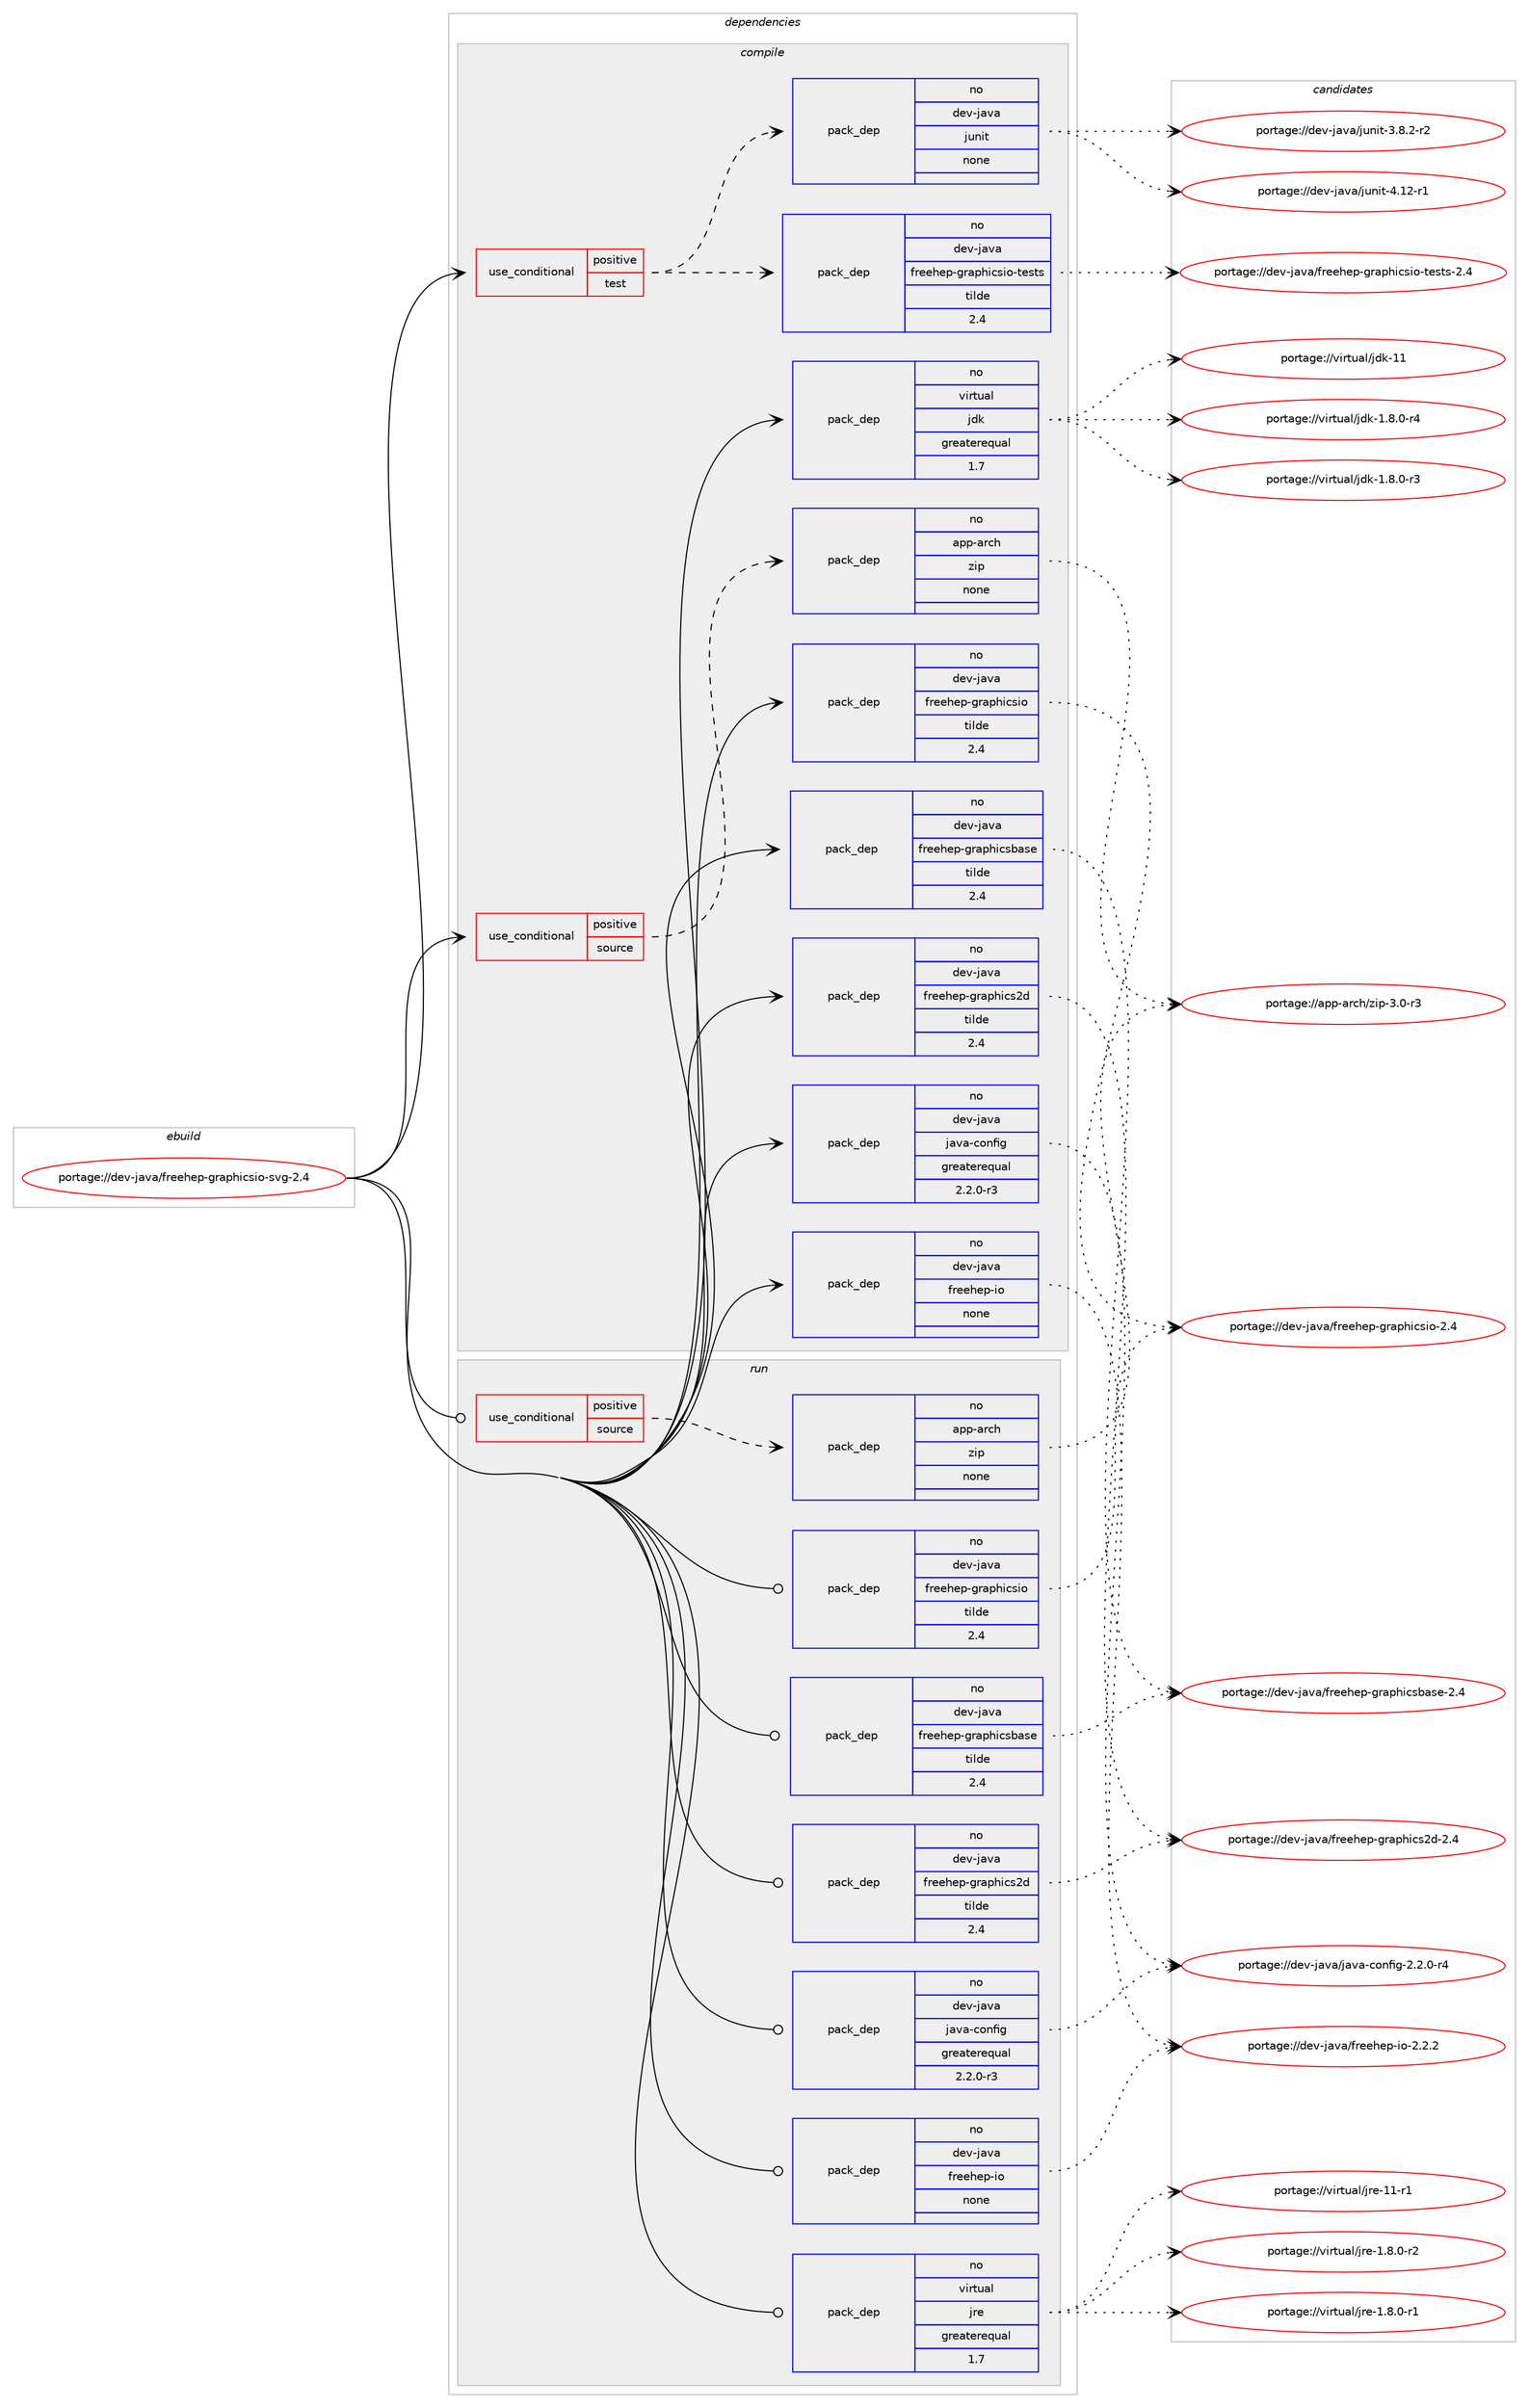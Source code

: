 digraph prolog {

# *************
# Graph options
# *************

newrank=true;
concentrate=true;
compound=true;
graph [rankdir=LR,fontname=Helvetica,fontsize=10,ranksep=1.5];#, ranksep=2.5, nodesep=0.2];
edge  [arrowhead=vee];
node  [fontname=Helvetica,fontsize=10];

# **********
# The ebuild
# **********

subgraph cluster_leftcol {
color=gray;
label=<<i>ebuild</i>>;
id [label="portage://dev-java/freehep-graphicsio-svg-2.4", color=red, width=4, href="../dev-java/freehep-graphicsio-svg-2.4.svg"];
}

# ****************
# The dependencies
# ****************

subgraph cluster_midcol {
color=gray;
label=<<i>dependencies</i>>;
subgraph cluster_compile {
fillcolor="#eeeeee";
style=filled;
label=<<i>compile</i>>;
subgraph cond130224 {
dependency531807 [label=<<TABLE BORDER="0" CELLBORDER="1" CELLSPACING="0" CELLPADDING="4"><TR><TD ROWSPAN="3" CELLPADDING="10">use_conditional</TD></TR><TR><TD>positive</TD></TR><TR><TD>source</TD></TR></TABLE>>, shape=none, color=red];
subgraph pack395964 {
dependency531808 [label=<<TABLE BORDER="0" CELLBORDER="1" CELLSPACING="0" CELLPADDING="4" WIDTH="220"><TR><TD ROWSPAN="6" CELLPADDING="30">pack_dep</TD></TR><TR><TD WIDTH="110">no</TD></TR><TR><TD>app-arch</TD></TR><TR><TD>zip</TD></TR><TR><TD>none</TD></TR><TR><TD></TD></TR></TABLE>>, shape=none, color=blue];
}
dependency531807:e -> dependency531808:w [weight=20,style="dashed",arrowhead="vee"];
}
id:e -> dependency531807:w [weight=20,style="solid",arrowhead="vee"];
subgraph cond130225 {
dependency531809 [label=<<TABLE BORDER="0" CELLBORDER="1" CELLSPACING="0" CELLPADDING="4"><TR><TD ROWSPAN="3" CELLPADDING="10">use_conditional</TD></TR><TR><TD>positive</TD></TR><TR><TD>test</TD></TR></TABLE>>, shape=none, color=red];
subgraph pack395965 {
dependency531810 [label=<<TABLE BORDER="0" CELLBORDER="1" CELLSPACING="0" CELLPADDING="4" WIDTH="220"><TR><TD ROWSPAN="6" CELLPADDING="30">pack_dep</TD></TR><TR><TD WIDTH="110">no</TD></TR><TR><TD>dev-java</TD></TR><TR><TD>freehep-graphicsio-tests</TD></TR><TR><TD>tilde</TD></TR><TR><TD>2.4</TD></TR></TABLE>>, shape=none, color=blue];
}
dependency531809:e -> dependency531810:w [weight=20,style="dashed",arrowhead="vee"];
subgraph pack395966 {
dependency531811 [label=<<TABLE BORDER="0" CELLBORDER="1" CELLSPACING="0" CELLPADDING="4" WIDTH="220"><TR><TD ROWSPAN="6" CELLPADDING="30">pack_dep</TD></TR><TR><TD WIDTH="110">no</TD></TR><TR><TD>dev-java</TD></TR><TR><TD>junit</TD></TR><TR><TD>none</TD></TR><TR><TD></TD></TR></TABLE>>, shape=none, color=blue];
}
dependency531809:e -> dependency531811:w [weight=20,style="dashed",arrowhead="vee"];
}
id:e -> dependency531809:w [weight=20,style="solid",arrowhead="vee"];
subgraph pack395967 {
dependency531812 [label=<<TABLE BORDER="0" CELLBORDER="1" CELLSPACING="0" CELLPADDING="4" WIDTH="220"><TR><TD ROWSPAN="6" CELLPADDING="30">pack_dep</TD></TR><TR><TD WIDTH="110">no</TD></TR><TR><TD>dev-java</TD></TR><TR><TD>freehep-graphics2d</TD></TR><TR><TD>tilde</TD></TR><TR><TD>2.4</TD></TR></TABLE>>, shape=none, color=blue];
}
id:e -> dependency531812:w [weight=20,style="solid",arrowhead="vee"];
subgraph pack395968 {
dependency531813 [label=<<TABLE BORDER="0" CELLBORDER="1" CELLSPACING="0" CELLPADDING="4" WIDTH="220"><TR><TD ROWSPAN="6" CELLPADDING="30">pack_dep</TD></TR><TR><TD WIDTH="110">no</TD></TR><TR><TD>dev-java</TD></TR><TR><TD>freehep-graphicsbase</TD></TR><TR><TD>tilde</TD></TR><TR><TD>2.4</TD></TR></TABLE>>, shape=none, color=blue];
}
id:e -> dependency531813:w [weight=20,style="solid",arrowhead="vee"];
subgraph pack395969 {
dependency531814 [label=<<TABLE BORDER="0" CELLBORDER="1" CELLSPACING="0" CELLPADDING="4" WIDTH="220"><TR><TD ROWSPAN="6" CELLPADDING="30">pack_dep</TD></TR><TR><TD WIDTH="110">no</TD></TR><TR><TD>dev-java</TD></TR><TR><TD>freehep-graphicsio</TD></TR><TR><TD>tilde</TD></TR><TR><TD>2.4</TD></TR></TABLE>>, shape=none, color=blue];
}
id:e -> dependency531814:w [weight=20,style="solid",arrowhead="vee"];
subgraph pack395970 {
dependency531815 [label=<<TABLE BORDER="0" CELLBORDER="1" CELLSPACING="0" CELLPADDING="4" WIDTH="220"><TR><TD ROWSPAN="6" CELLPADDING="30">pack_dep</TD></TR><TR><TD WIDTH="110">no</TD></TR><TR><TD>dev-java</TD></TR><TR><TD>freehep-io</TD></TR><TR><TD>none</TD></TR><TR><TD></TD></TR></TABLE>>, shape=none, color=blue];
}
id:e -> dependency531815:w [weight=20,style="solid",arrowhead="vee"];
subgraph pack395971 {
dependency531816 [label=<<TABLE BORDER="0" CELLBORDER="1" CELLSPACING="0" CELLPADDING="4" WIDTH="220"><TR><TD ROWSPAN="6" CELLPADDING="30">pack_dep</TD></TR><TR><TD WIDTH="110">no</TD></TR><TR><TD>dev-java</TD></TR><TR><TD>java-config</TD></TR><TR><TD>greaterequal</TD></TR><TR><TD>2.2.0-r3</TD></TR></TABLE>>, shape=none, color=blue];
}
id:e -> dependency531816:w [weight=20,style="solid",arrowhead="vee"];
subgraph pack395972 {
dependency531817 [label=<<TABLE BORDER="0" CELLBORDER="1" CELLSPACING="0" CELLPADDING="4" WIDTH="220"><TR><TD ROWSPAN="6" CELLPADDING="30">pack_dep</TD></TR><TR><TD WIDTH="110">no</TD></TR><TR><TD>virtual</TD></TR><TR><TD>jdk</TD></TR><TR><TD>greaterequal</TD></TR><TR><TD>1.7</TD></TR></TABLE>>, shape=none, color=blue];
}
id:e -> dependency531817:w [weight=20,style="solid",arrowhead="vee"];
}
subgraph cluster_compileandrun {
fillcolor="#eeeeee";
style=filled;
label=<<i>compile and run</i>>;
}
subgraph cluster_run {
fillcolor="#eeeeee";
style=filled;
label=<<i>run</i>>;
subgraph cond130226 {
dependency531818 [label=<<TABLE BORDER="0" CELLBORDER="1" CELLSPACING="0" CELLPADDING="4"><TR><TD ROWSPAN="3" CELLPADDING="10">use_conditional</TD></TR><TR><TD>positive</TD></TR><TR><TD>source</TD></TR></TABLE>>, shape=none, color=red];
subgraph pack395973 {
dependency531819 [label=<<TABLE BORDER="0" CELLBORDER="1" CELLSPACING="0" CELLPADDING="4" WIDTH="220"><TR><TD ROWSPAN="6" CELLPADDING="30">pack_dep</TD></TR><TR><TD WIDTH="110">no</TD></TR><TR><TD>app-arch</TD></TR><TR><TD>zip</TD></TR><TR><TD>none</TD></TR><TR><TD></TD></TR></TABLE>>, shape=none, color=blue];
}
dependency531818:e -> dependency531819:w [weight=20,style="dashed",arrowhead="vee"];
}
id:e -> dependency531818:w [weight=20,style="solid",arrowhead="odot"];
subgraph pack395974 {
dependency531820 [label=<<TABLE BORDER="0" CELLBORDER="1" CELLSPACING="0" CELLPADDING="4" WIDTH="220"><TR><TD ROWSPAN="6" CELLPADDING="30">pack_dep</TD></TR><TR><TD WIDTH="110">no</TD></TR><TR><TD>dev-java</TD></TR><TR><TD>freehep-graphics2d</TD></TR><TR><TD>tilde</TD></TR><TR><TD>2.4</TD></TR></TABLE>>, shape=none, color=blue];
}
id:e -> dependency531820:w [weight=20,style="solid",arrowhead="odot"];
subgraph pack395975 {
dependency531821 [label=<<TABLE BORDER="0" CELLBORDER="1" CELLSPACING="0" CELLPADDING="4" WIDTH="220"><TR><TD ROWSPAN="6" CELLPADDING="30">pack_dep</TD></TR><TR><TD WIDTH="110">no</TD></TR><TR><TD>dev-java</TD></TR><TR><TD>freehep-graphicsbase</TD></TR><TR><TD>tilde</TD></TR><TR><TD>2.4</TD></TR></TABLE>>, shape=none, color=blue];
}
id:e -> dependency531821:w [weight=20,style="solid",arrowhead="odot"];
subgraph pack395976 {
dependency531822 [label=<<TABLE BORDER="0" CELLBORDER="1" CELLSPACING="0" CELLPADDING="4" WIDTH="220"><TR><TD ROWSPAN="6" CELLPADDING="30">pack_dep</TD></TR><TR><TD WIDTH="110">no</TD></TR><TR><TD>dev-java</TD></TR><TR><TD>freehep-graphicsio</TD></TR><TR><TD>tilde</TD></TR><TR><TD>2.4</TD></TR></TABLE>>, shape=none, color=blue];
}
id:e -> dependency531822:w [weight=20,style="solid",arrowhead="odot"];
subgraph pack395977 {
dependency531823 [label=<<TABLE BORDER="0" CELLBORDER="1" CELLSPACING="0" CELLPADDING="4" WIDTH="220"><TR><TD ROWSPAN="6" CELLPADDING="30">pack_dep</TD></TR><TR><TD WIDTH="110">no</TD></TR><TR><TD>dev-java</TD></TR><TR><TD>freehep-io</TD></TR><TR><TD>none</TD></TR><TR><TD></TD></TR></TABLE>>, shape=none, color=blue];
}
id:e -> dependency531823:w [weight=20,style="solid",arrowhead="odot"];
subgraph pack395978 {
dependency531824 [label=<<TABLE BORDER="0" CELLBORDER="1" CELLSPACING="0" CELLPADDING="4" WIDTH="220"><TR><TD ROWSPAN="6" CELLPADDING="30">pack_dep</TD></TR><TR><TD WIDTH="110">no</TD></TR><TR><TD>dev-java</TD></TR><TR><TD>java-config</TD></TR><TR><TD>greaterequal</TD></TR><TR><TD>2.2.0-r3</TD></TR></TABLE>>, shape=none, color=blue];
}
id:e -> dependency531824:w [weight=20,style="solid",arrowhead="odot"];
subgraph pack395979 {
dependency531825 [label=<<TABLE BORDER="0" CELLBORDER="1" CELLSPACING="0" CELLPADDING="4" WIDTH="220"><TR><TD ROWSPAN="6" CELLPADDING="30">pack_dep</TD></TR><TR><TD WIDTH="110">no</TD></TR><TR><TD>virtual</TD></TR><TR><TD>jre</TD></TR><TR><TD>greaterequal</TD></TR><TR><TD>1.7</TD></TR></TABLE>>, shape=none, color=blue];
}
id:e -> dependency531825:w [weight=20,style="solid",arrowhead="odot"];
}
}

# **************
# The candidates
# **************

subgraph cluster_choices {
rank=same;
color=gray;
label=<<i>candidates</i>>;

subgraph choice395964 {
color=black;
nodesep=1;
choice9711211245971149910447122105112455146484511451 [label="portage://app-arch/zip-3.0-r3", color=red, width=4,href="../app-arch/zip-3.0-r3.svg"];
dependency531808:e -> choice9711211245971149910447122105112455146484511451:w [style=dotted,weight="100"];
}
subgraph choice395965 {
color=black;
nodesep=1;
choice100101118451069711897471021141011011041011124510311497112104105991151051114511610111511611545504652 [label="portage://dev-java/freehep-graphicsio-tests-2.4", color=red, width=4,href="../dev-java/freehep-graphicsio-tests-2.4.svg"];
dependency531810:e -> choice100101118451069711897471021141011011041011124510311497112104105991151051114511610111511611545504652:w [style=dotted,weight="100"];
}
subgraph choice395966 {
color=black;
nodesep=1;
choice1001011184510697118974710611711010511645524649504511449 [label="portage://dev-java/junit-4.12-r1", color=red, width=4,href="../dev-java/junit-4.12-r1.svg"];
choice100101118451069711897471061171101051164551465646504511450 [label="portage://dev-java/junit-3.8.2-r2", color=red, width=4,href="../dev-java/junit-3.8.2-r2.svg"];
dependency531811:e -> choice1001011184510697118974710611711010511645524649504511449:w [style=dotted,weight="100"];
dependency531811:e -> choice100101118451069711897471061171101051164551465646504511450:w [style=dotted,weight="100"];
}
subgraph choice395967 {
color=black;
nodesep=1;
choice100101118451069711897471021141011011041011124510311497112104105991155010045504652 [label="portage://dev-java/freehep-graphics2d-2.4", color=red, width=4,href="../dev-java/freehep-graphics2d-2.4.svg"];
dependency531812:e -> choice100101118451069711897471021141011011041011124510311497112104105991155010045504652:w [style=dotted,weight="100"];
}
subgraph choice395968 {
color=black;
nodesep=1;
choice10010111845106971189747102114101101104101112451031149711210410599115989711510145504652 [label="portage://dev-java/freehep-graphicsbase-2.4", color=red, width=4,href="../dev-java/freehep-graphicsbase-2.4.svg"];
dependency531813:e -> choice10010111845106971189747102114101101104101112451031149711210410599115989711510145504652:w [style=dotted,weight="100"];
}
subgraph choice395969 {
color=black;
nodesep=1;
choice1001011184510697118974710211410110110410111245103114971121041059911510511145504652 [label="portage://dev-java/freehep-graphicsio-2.4", color=red, width=4,href="../dev-java/freehep-graphicsio-2.4.svg"];
dependency531814:e -> choice1001011184510697118974710211410110110410111245103114971121041059911510511145504652:w [style=dotted,weight="100"];
}
subgraph choice395970 {
color=black;
nodesep=1;
choice1001011184510697118974710211410110110410111245105111455046504650 [label="portage://dev-java/freehep-io-2.2.2", color=red, width=4,href="../dev-java/freehep-io-2.2.2.svg"];
dependency531815:e -> choice1001011184510697118974710211410110110410111245105111455046504650:w [style=dotted,weight="100"];
}
subgraph choice395971 {
color=black;
nodesep=1;
choice10010111845106971189747106971189745991111101021051034550465046484511452 [label="portage://dev-java/java-config-2.2.0-r4", color=red, width=4,href="../dev-java/java-config-2.2.0-r4.svg"];
dependency531816:e -> choice10010111845106971189747106971189745991111101021051034550465046484511452:w [style=dotted,weight="100"];
}
subgraph choice395972 {
color=black;
nodesep=1;
choice1181051141161179710847106100107454949 [label="portage://virtual/jdk-11", color=red, width=4,href="../virtual/jdk-11.svg"];
choice11810511411611797108471061001074549465646484511452 [label="portage://virtual/jdk-1.8.0-r4", color=red, width=4,href="../virtual/jdk-1.8.0-r4.svg"];
choice11810511411611797108471061001074549465646484511451 [label="portage://virtual/jdk-1.8.0-r3", color=red, width=4,href="../virtual/jdk-1.8.0-r3.svg"];
dependency531817:e -> choice1181051141161179710847106100107454949:w [style=dotted,weight="100"];
dependency531817:e -> choice11810511411611797108471061001074549465646484511452:w [style=dotted,weight="100"];
dependency531817:e -> choice11810511411611797108471061001074549465646484511451:w [style=dotted,weight="100"];
}
subgraph choice395973 {
color=black;
nodesep=1;
choice9711211245971149910447122105112455146484511451 [label="portage://app-arch/zip-3.0-r3", color=red, width=4,href="../app-arch/zip-3.0-r3.svg"];
dependency531819:e -> choice9711211245971149910447122105112455146484511451:w [style=dotted,weight="100"];
}
subgraph choice395974 {
color=black;
nodesep=1;
choice100101118451069711897471021141011011041011124510311497112104105991155010045504652 [label="portage://dev-java/freehep-graphics2d-2.4", color=red, width=4,href="../dev-java/freehep-graphics2d-2.4.svg"];
dependency531820:e -> choice100101118451069711897471021141011011041011124510311497112104105991155010045504652:w [style=dotted,weight="100"];
}
subgraph choice395975 {
color=black;
nodesep=1;
choice10010111845106971189747102114101101104101112451031149711210410599115989711510145504652 [label="portage://dev-java/freehep-graphicsbase-2.4", color=red, width=4,href="../dev-java/freehep-graphicsbase-2.4.svg"];
dependency531821:e -> choice10010111845106971189747102114101101104101112451031149711210410599115989711510145504652:w [style=dotted,weight="100"];
}
subgraph choice395976 {
color=black;
nodesep=1;
choice1001011184510697118974710211410110110410111245103114971121041059911510511145504652 [label="portage://dev-java/freehep-graphicsio-2.4", color=red, width=4,href="../dev-java/freehep-graphicsio-2.4.svg"];
dependency531822:e -> choice1001011184510697118974710211410110110410111245103114971121041059911510511145504652:w [style=dotted,weight="100"];
}
subgraph choice395977 {
color=black;
nodesep=1;
choice1001011184510697118974710211410110110410111245105111455046504650 [label="portage://dev-java/freehep-io-2.2.2", color=red, width=4,href="../dev-java/freehep-io-2.2.2.svg"];
dependency531823:e -> choice1001011184510697118974710211410110110410111245105111455046504650:w [style=dotted,weight="100"];
}
subgraph choice395978 {
color=black;
nodesep=1;
choice10010111845106971189747106971189745991111101021051034550465046484511452 [label="portage://dev-java/java-config-2.2.0-r4", color=red, width=4,href="../dev-java/java-config-2.2.0-r4.svg"];
dependency531824:e -> choice10010111845106971189747106971189745991111101021051034550465046484511452:w [style=dotted,weight="100"];
}
subgraph choice395979 {
color=black;
nodesep=1;
choice11810511411611797108471061141014549494511449 [label="portage://virtual/jre-11-r1", color=red, width=4,href="../virtual/jre-11-r1.svg"];
choice11810511411611797108471061141014549465646484511450 [label="portage://virtual/jre-1.8.0-r2", color=red, width=4,href="../virtual/jre-1.8.0-r2.svg"];
choice11810511411611797108471061141014549465646484511449 [label="portage://virtual/jre-1.8.0-r1", color=red, width=4,href="../virtual/jre-1.8.0-r1.svg"];
dependency531825:e -> choice11810511411611797108471061141014549494511449:w [style=dotted,weight="100"];
dependency531825:e -> choice11810511411611797108471061141014549465646484511450:w [style=dotted,weight="100"];
dependency531825:e -> choice11810511411611797108471061141014549465646484511449:w [style=dotted,weight="100"];
}
}

}
